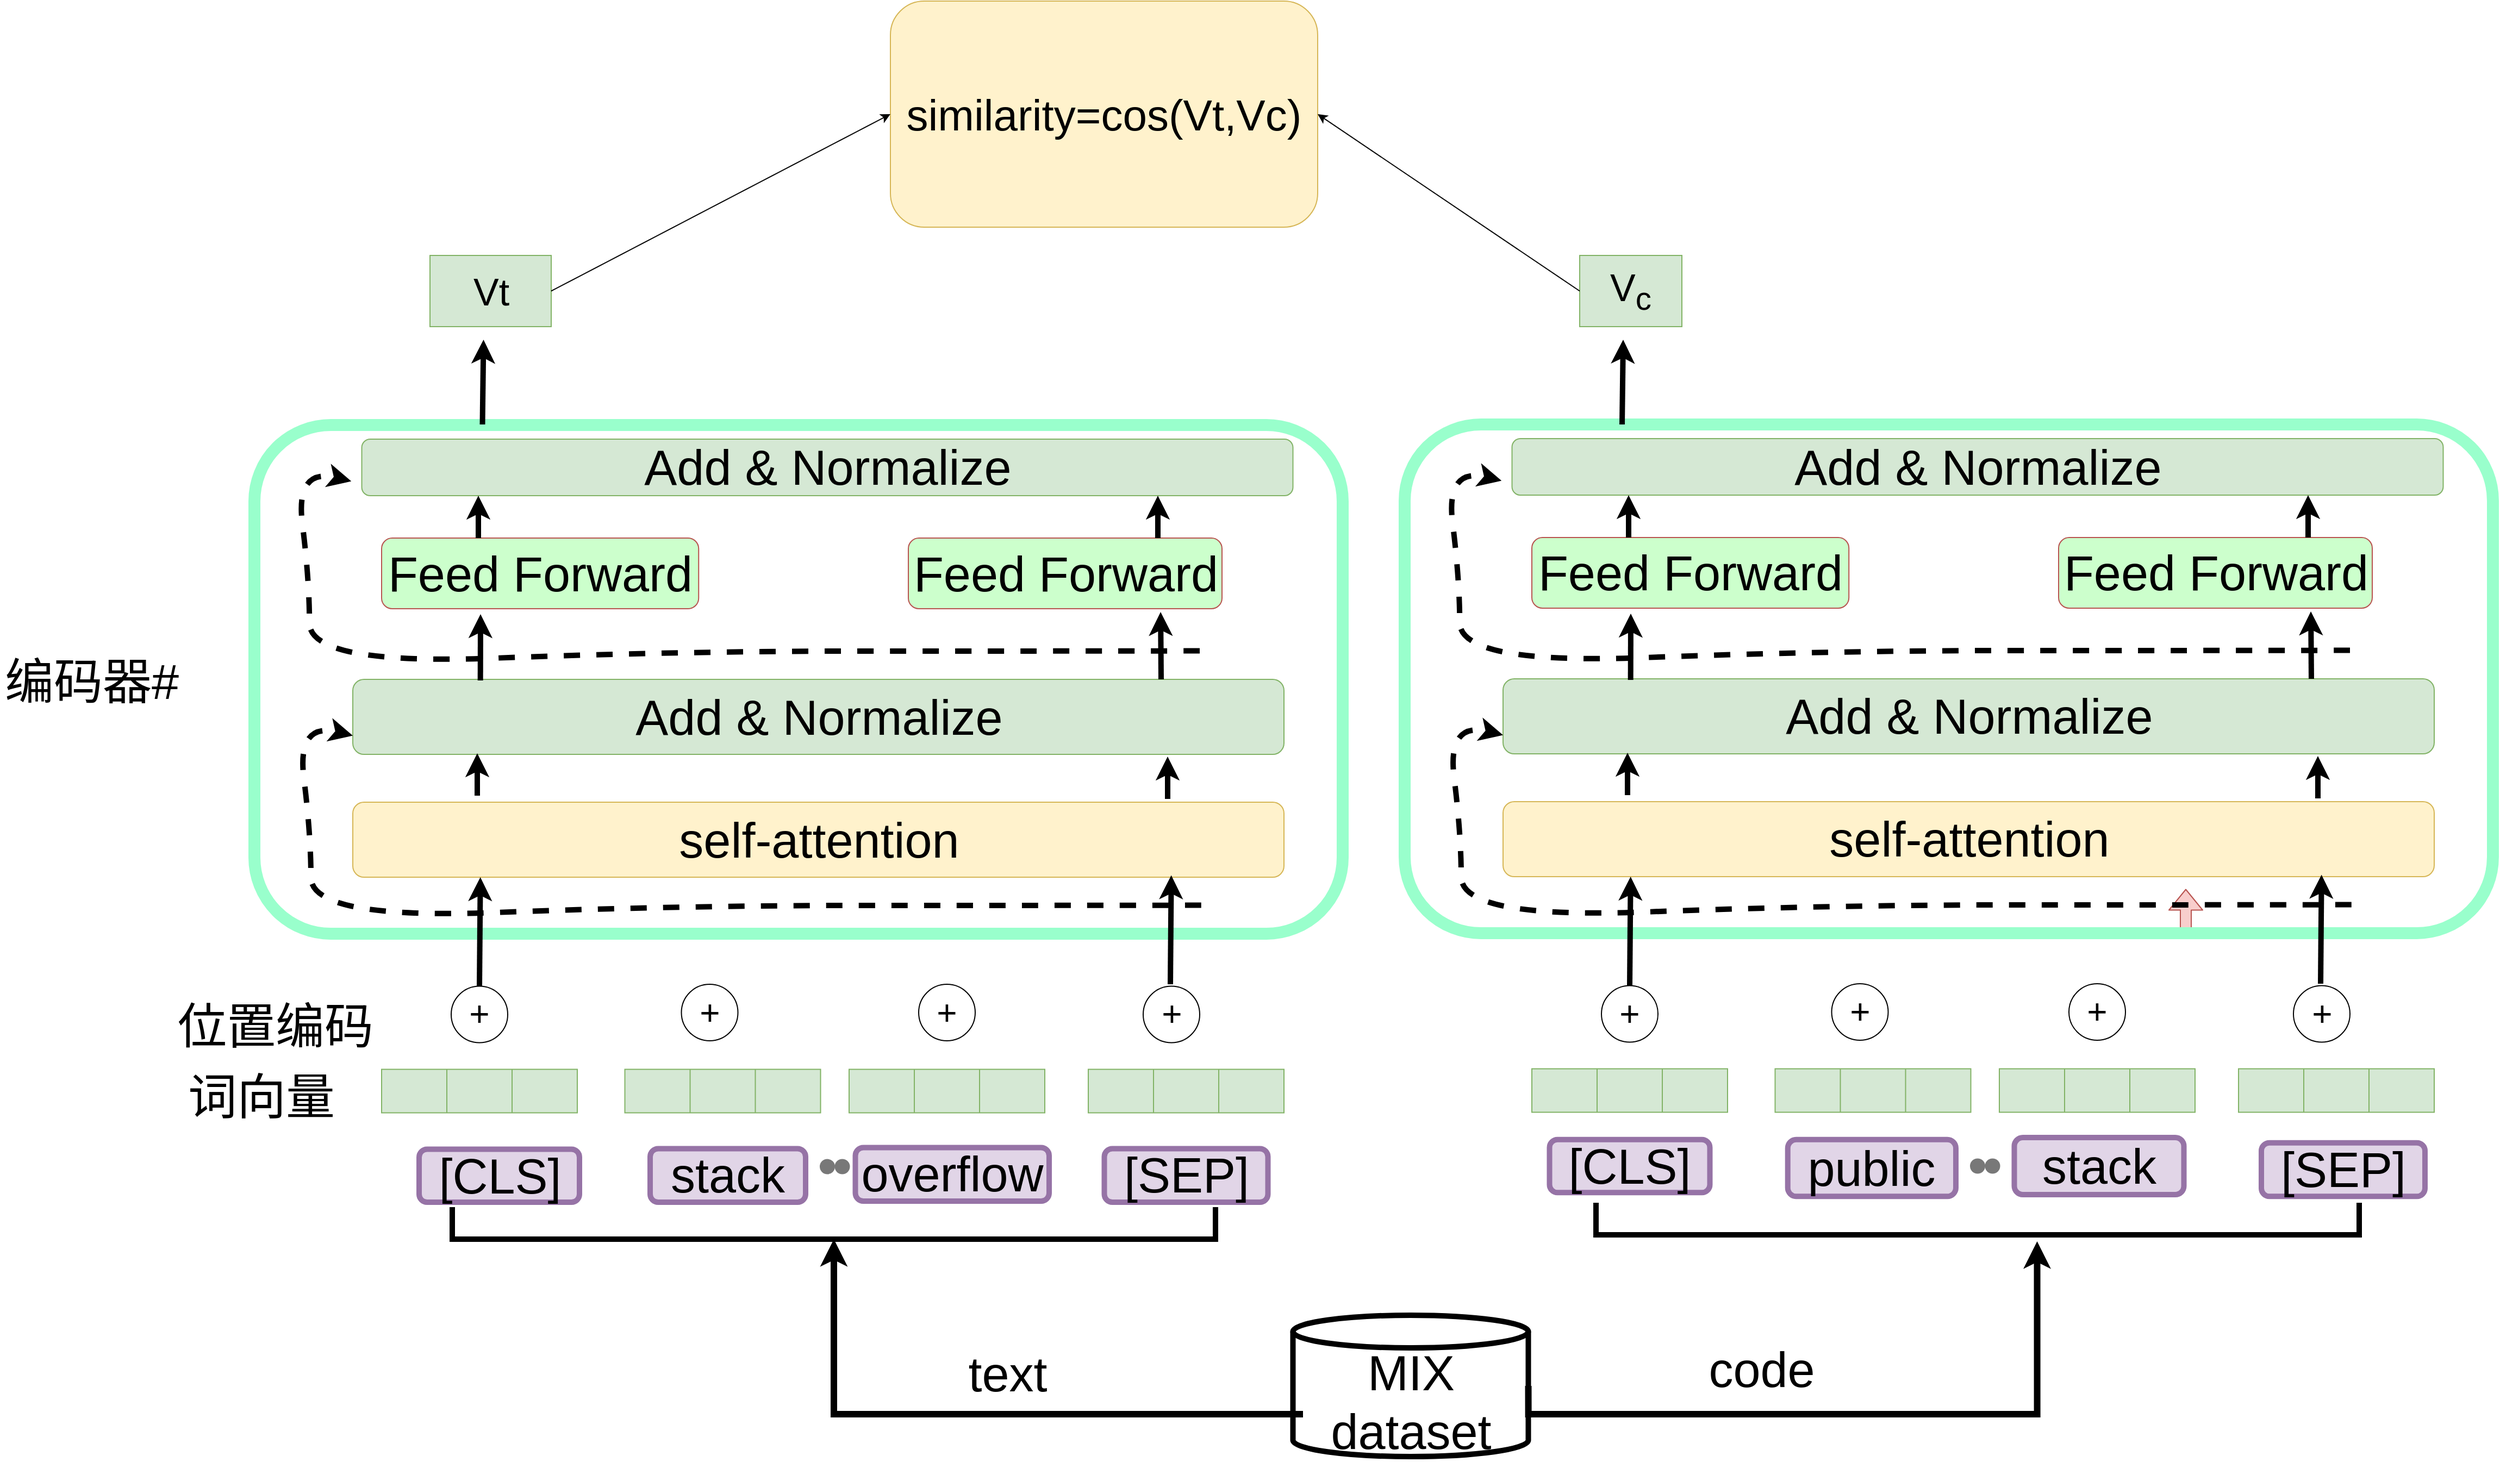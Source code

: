 <mxfile version="16.2.7" type="github">
  <diagram name="Page-1" id="90a13364-a465-7bf4-72fc-28e22215d7a0">
    <mxGraphModel dx="3789.5" dy="2443" grid="1" gridSize="13" guides="1" tooltips="1" connect="1" arrows="1" fold="1" page="1" pageScale="1.5" pageWidth="1169" pageHeight="826" background="none" math="0" shadow="0">
      <root>
        <mxCell id="0" style=";html=1;" />
        <mxCell id="1" style=";html=1;" parent="0" />
        <mxCell id="kjO1eCLJ_FDzMnLDXmi8-50" value="" style="rounded=1;whiteSpace=wrap;html=1;fontSize=32;fillColor=none;strokeColor=#99FFCC;strokeWidth=11;" parent="1" vertex="1">
          <mxGeometry x="-13" y="273" width="1001" height="468" as="geometry" />
        </mxCell>
        <mxCell id="-iZUTilEa2WBl7ZFIHIT-30" value="" style="shape=partialRectangle;whiteSpace=wrap;html=1;bottom=1;right=1;left=1;top=0;fillColor=none;routingCenterX=-0.5;strokeWidth=5;" parent="1" vertex="1">
          <mxGeometry x="169" y="995" width="702" height="27" as="geometry" />
        </mxCell>
        <mxCell id="-iZUTilEa2WBl7ZFIHIT-35" value="&lt;font style=&quot;font-size: 45px&quot;&gt;stack&lt;/font&gt;" style="rounded=1;whiteSpace=wrap;html=1;fillColor=#e1d5e7;strokeColor=#9673a6;strokeWidth=5;" parent="1" vertex="1">
          <mxGeometry x="351" y="938.75" width="143" height="49.25" as="geometry" />
        </mxCell>
        <mxCell id="-iZUTilEa2WBl7ZFIHIT-37" value="&lt;font style=&quot;font-size: 45px&quot;&gt;overflow&lt;/font&gt;" style="rounded=1;whiteSpace=wrap;html=1;fillColor=#e1d5e7;strokeColor=#9673a6;strokeWidth=5;" parent="1" vertex="1">
          <mxGeometry x="539.75" y="937.75" width="178.25" height="49.25" as="geometry" />
        </mxCell>
        <mxCell id="-iZUTilEa2WBl7ZFIHIT-41" value="&lt;font style=&quot;font-size: 45px&quot;&gt;[SEP]&lt;/font&gt;" style="rounded=1;whiteSpace=wrap;html=1;fillColor=#e1d5e7;strokeColor=#9673a6;strokeWidth=5;" parent="1" vertex="1">
          <mxGeometry x="768.75" y="938.75" width="150.5" height="49.25" as="geometry" />
        </mxCell>
        <mxCell id="-iZUTilEa2WBl7ZFIHIT-42" value="&lt;font style=&quot;font-size: 45px&quot;&gt;[CLS]&lt;/font&gt;" style="rounded=1;whiteSpace=wrap;html=1;fillColor=#e1d5e7;strokeColor=#9673a6;strokeWidth=5;" parent="1" vertex="1">
          <mxGeometry x="138.5" y="939.25" width="147.5" height="48.75" as="geometry" />
        </mxCell>
        <mxCell id="-iZUTilEa2WBl7ZFIHIT-59" value="&lt;font style=&quot;font-size: 35px&quot;&gt;&lt;font style=&quot;font-size: 35px&quot;&gt;V&lt;/font&gt;&lt;font style=&quot;font-size: 35px&quot;&gt;t&lt;/font&gt;&lt;/font&gt;" style="rounded=0;whiteSpace=wrap;html=1;fillColor=#d5e8d4;strokeColor=#82b366;" parent="1" vertex="1">
          <mxGeometry x="148.5" y="117" width="111.5" height="65.5" as="geometry" />
        </mxCell>
        <mxCell id="r0zvoIGPUsBEDC_ozORA-17" value="&lt;font style=&quot;font-size: 35px&quot;&gt;V&lt;sub&gt;c&lt;/sub&gt;&lt;/font&gt;" style="rounded=0;whiteSpace=wrap;html=1;fillColor=#d5e8d4;strokeColor=#82b366;" parent="1" vertex="1">
          <mxGeometry x="1206" y="117" width="94" height="65.5" as="geometry" />
        </mxCell>
        <mxCell id="r0zvoIGPUsBEDC_ozORA-18" value="" style="shape=flexArrow;endArrow=classic;html=1;fillColor=#f8cecc;strokeColor=#b85450;" parent="1" edge="1">
          <mxGeometry width="50" height="50" relative="1" as="geometry">
            <mxPoint x="1763.5" y="743.75" as="sourcePoint" />
            <mxPoint x="1763.5" y="699.75" as="targetPoint" />
          </mxGeometry>
        </mxCell>
        <mxCell id="r0zvoIGPUsBEDC_ozORA-27" value="&lt;font style=&quot;font-size: 40px&quot;&gt;&lt;font style=&quot;font-size: 40px&quot;&gt;similarity=cos(V&lt;/font&gt;&lt;font style=&quot;font-size: 40px&quot;&gt;t,Vc)&lt;/font&gt;&lt;/font&gt;" style="rounded=1;whiteSpace=wrap;html=1;fillColor=#fff2cc;strokeColor=#d6b656;" parent="1" vertex="1">
          <mxGeometry x="572" y="-117" width="393" height="208" as="geometry" />
        </mxCell>
        <mxCell id="r0zvoIGPUsBEDC_ozORA-28" value="" style="endArrow=classic;html=1;entryX=0;entryY=0.5;entryDx=0;entryDy=0;exitX=1;exitY=0.5;exitDx=0;exitDy=0;" parent="1" source="-iZUTilEa2WBl7ZFIHIT-59" target="r0zvoIGPUsBEDC_ozORA-27" edge="1">
          <mxGeometry width="50" height="50" relative="1" as="geometry">
            <mxPoint x="543" y="190" as="sourcePoint" />
            <mxPoint x="593" y="140" as="targetPoint" />
          </mxGeometry>
        </mxCell>
        <mxCell id="r0zvoIGPUsBEDC_ozORA-29" value="" style="endArrow=classic;html=1;exitX=0;exitY=0.5;exitDx=0;exitDy=0;entryX=1;entryY=0.5;entryDx=0;entryDy=0;" parent="1" source="r0zvoIGPUsBEDC_ozORA-17" target="r0zvoIGPUsBEDC_ozORA-27" edge="1">
          <mxGeometry width="50" height="50" relative="1" as="geometry">
            <mxPoint x="675.25" y="1161.5" as="sourcePoint" />
            <mxPoint x="675.75" y="1132" as="targetPoint" />
          </mxGeometry>
        </mxCell>
        <mxCell id="w33IMnsK6YFaEakTSdEN-11" value="" style="shape=waypoint;sketch=0;size=6;pointerEvents=1;points=[];fillColor=none;resizable=0;rotatable=0;perimeter=centerPerimeter;snapToPoint=1;strokeWidth=5;strokeColor=#787878;" parent="1" vertex="1">
          <mxGeometry x="507.75" y="935.25" width="40" height="40" as="geometry" />
        </mxCell>
        <mxCell id="w33IMnsK6YFaEakTSdEN-12" value="" style="shape=waypoint;sketch=0;size=6;pointerEvents=1;points=[];fillColor=none;resizable=0;rotatable=0;perimeter=centerPerimeter;snapToPoint=1;strokeWidth=5;strokeColor=#787878;" parent="1" vertex="1">
          <mxGeometry x="494" y="935.25" width="40" height="40" as="geometry" />
        </mxCell>
        <mxCell id="w33IMnsK6YFaEakTSdEN-25" value="" style="shape=cylinder3;whiteSpace=wrap;html=1;boundedLbl=1;backgroundOutline=1;size=15;fontSize=33;strokeWidth=5;" parent="1" vertex="1">
          <mxGeometry x="942.25" y="1092" width="216.5" height="130" as="geometry" />
        </mxCell>
        <mxCell id="w33IMnsK6YFaEakTSdEN-29" style="edgeStyle=orthogonalEdgeStyle;rounded=0;orthogonalLoop=1;jettySize=auto;html=1;entryX=0.5;entryY=1;entryDx=0;entryDy=0;fontSize=33;strokeWidth=6;" parent="1" source="w33IMnsK6YFaEakTSdEN-26" target="-iZUTilEa2WBl7ZFIHIT-30" edge="1">
          <mxGeometry relative="1" as="geometry">
            <Array as="points">
              <mxPoint x="520" y="1183" />
            </Array>
          </mxGeometry>
        </mxCell>
        <mxCell id="w33IMnsK6YFaEakTSdEN-26" value="&lt;font style=&quot;font-size: 45px&quot;&gt;MIX dataset&lt;/font&gt;" style="text;html=1;strokeColor=none;fillColor=none;align=center;verticalAlign=middle;whiteSpace=wrap;rounded=0;dashed=1;dashPattern=1 2;" parent="1" vertex="1">
          <mxGeometry x="951.5" y="1157" width="198" height="30" as="geometry" />
        </mxCell>
        <mxCell id="w33IMnsK6YFaEakTSdEN-31" value="&lt;font style=&quot;font-size: 45px&quot;&gt;text&lt;/font&gt;" style="text;html=1;strokeColor=none;fillColor=none;align=center;verticalAlign=middle;whiteSpace=wrap;rounded=0;fontSize=33;" parent="1" vertex="1">
          <mxGeometry x="650" y="1131" width="60" height="30" as="geometry" />
        </mxCell>
        <mxCell id="kjO1eCLJ_FDzMnLDXmi8-4" value="" style="shape=table;html=1;whiteSpace=wrap;startSize=0;container=1;collapsible=0;childLayout=tableLayout;fillColor=#d5e8d4;strokeColor=#82b366;" parent="1" vertex="1">
          <mxGeometry x="104" y="865.75" width="180" height="40" as="geometry" />
        </mxCell>
        <mxCell id="kjO1eCLJ_FDzMnLDXmi8-5" value="" style="shape=tableRow;horizontal=0;startSize=0;swimlaneHead=0;swimlaneBody=0;top=0;left=0;bottom=0;right=0;collapsible=0;dropTarget=0;fillColor=none;points=[[0,0.5],[1,0.5]];portConstraint=eastwest;" parent="kjO1eCLJ_FDzMnLDXmi8-4" vertex="1">
          <mxGeometry width="180" height="40" as="geometry" />
        </mxCell>
        <mxCell id="kjO1eCLJ_FDzMnLDXmi8-6" value="" style="shape=partialRectangle;html=1;whiteSpace=wrap;connectable=0;fillColor=none;top=0;left=0;bottom=0;right=0;overflow=hidden;" parent="kjO1eCLJ_FDzMnLDXmi8-5" vertex="1">
          <mxGeometry width="60" height="40" as="geometry">
            <mxRectangle width="60" height="40" as="alternateBounds" />
          </mxGeometry>
        </mxCell>
        <mxCell id="kjO1eCLJ_FDzMnLDXmi8-7" value="" style="shape=partialRectangle;html=1;whiteSpace=wrap;connectable=0;fillColor=none;top=0;left=0;bottom=0;right=0;overflow=hidden;" parent="kjO1eCLJ_FDzMnLDXmi8-5" vertex="1">
          <mxGeometry x="60" width="60" height="40" as="geometry">
            <mxRectangle width="60" height="40" as="alternateBounds" />
          </mxGeometry>
        </mxCell>
        <mxCell id="kjO1eCLJ_FDzMnLDXmi8-8" value="" style="shape=partialRectangle;html=1;whiteSpace=wrap;connectable=0;fillColor=none;top=0;left=0;bottom=0;right=0;overflow=hidden;" parent="kjO1eCLJ_FDzMnLDXmi8-5" vertex="1">
          <mxGeometry x="120" width="60" height="40" as="geometry">
            <mxRectangle width="60" height="40" as="alternateBounds" />
          </mxGeometry>
        </mxCell>
        <mxCell id="kjO1eCLJ_FDzMnLDXmi8-18" value="" style="shape=table;html=1;whiteSpace=wrap;startSize=0;container=1;collapsible=0;childLayout=tableLayout;fillColor=#d5e8d4;strokeColor=#82b366;" parent="1" vertex="1">
          <mxGeometry x="327.75" y="865.75" width="180" height="40" as="geometry" />
        </mxCell>
        <mxCell id="kjO1eCLJ_FDzMnLDXmi8-19" value="" style="shape=tableRow;horizontal=0;startSize=0;swimlaneHead=0;swimlaneBody=0;top=0;left=0;bottom=0;right=0;collapsible=0;dropTarget=0;fillColor=none;points=[[0,0.5],[1,0.5]];portConstraint=eastwest;" parent="kjO1eCLJ_FDzMnLDXmi8-18" vertex="1">
          <mxGeometry width="180" height="40" as="geometry" />
        </mxCell>
        <mxCell id="kjO1eCLJ_FDzMnLDXmi8-20" value="" style="shape=partialRectangle;html=1;whiteSpace=wrap;connectable=0;fillColor=none;top=0;left=0;bottom=0;right=0;overflow=hidden;" parent="kjO1eCLJ_FDzMnLDXmi8-19" vertex="1">
          <mxGeometry width="60" height="40" as="geometry">
            <mxRectangle width="60" height="40" as="alternateBounds" />
          </mxGeometry>
        </mxCell>
        <mxCell id="kjO1eCLJ_FDzMnLDXmi8-21" value="" style="shape=partialRectangle;html=1;whiteSpace=wrap;connectable=0;fillColor=none;top=0;left=0;bottom=0;right=0;overflow=hidden;" parent="kjO1eCLJ_FDzMnLDXmi8-19" vertex="1">
          <mxGeometry x="60" width="60" height="40" as="geometry">
            <mxRectangle width="60" height="40" as="alternateBounds" />
          </mxGeometry>
        </mxCell>
        <mxCell id="kjO1eCLJ_FDzMnLDXmi8-22" value="" style="shape=partialRectangle;html=1;whiteSpace=wrap;connectable=0;fillColor=none;top=0;left=0;bottom=0;right=0;overflow=hidden;" parent="kjO1eCLJ_FDzMnLDXmi8-19" vertex="1">
          <mxGeometry x="120" width="60" height="40" as="geometry">
            <mxRectangle width="60" height="40" as="alternateBounds" />
          </mxGeometry>
        </mxCell>
        <mxCell id="kjO1eCLJ_FDzMnLDXmi8-23" value="" style="shape=table;html=1;whiteSpace=wrap;startSize=0;container=1;collapsible=0;childLayout=tableLayout;fillColor=#d5e8d4;strokeColor=#82b366;" parent="1" vertex="1">
          <mxGeometry x="534" y="865.75" width="180" height="40" as="geometry" />
        </mxCell>
        <mxCell id="kjO1eCLJ_FDzMnLDXmi8-24" value="" style="shape=tableRow;horizontal=0;startSize=0;swimlaneHead=0;swimlaneBody=0;top=0;left=0;bottom=0;right=0;collapsible=0;dropTarget=0;fillColor=none;points=[[0,0.5],[1,0.5]];portConstraint=eastwest;" parent="kjO1eCLJ_FDzMnLDXmi8-23" vertex="1">
          <mxGeometry width="180" height="40" as="geometry" />
        </mxCell>
        <mxCell id="kjO1eCLJ_FDzMnLDXmi8-25" value="" style="shape=partialRectangle;html=1;whiteSpace=wrap;connectable=0;fillColor=none;top=0;left=0;bottom=0;right=0;overflow=hidden;" parent="kjO1eCLJ_FDzMnLDXmi8-24" vertex="1">
          <mxGeometry width="60" height="40" as="geometry">
            <mxRectangle width="60" height="40" as="alternateBounds" />
          </mxGeometry>
        </mxCell>
        <mxCell id="kjO1eCLJ_FDzMnLDXmi8-26" value="" style="shape=partialRectangle;html=1;whiteSpace=wrap;connectable=0;fillColor=none;top=0;left=0;bottom=0;right=0;overflow=hidden;" parent="kjO1eCLJ_FDzMnLDXmi8-24" vertex="1">
          <mxGeometry x="60" width="60" height="40" as="geometry">
            <mxRectangle width="60" height="40" as="alternateBounds" />
          </mxGeometry>
        </mxCell>
        <mxCell id="kjO1eCLJ_FDzMnLDXmi8-27" value="" style="shape=partialRectangle;html=1;whiteSpace=wrap;connectable=0;fillColor=none;top=0;left=0;bottom=0;right=0;overflow=hidden;" parent="kjO1eCLJ_FDzMnLDXmi8-24" vertex="1">
          <mxGeometry x="120" width="60" height="40" as="geometry">
            <mxRectangle width="60" height="40" as="alternateBounds" />
          </mxGeometry>
        </mxCell>
        <mxCell id="kjO1eCLJ_FDzMnLDXmi8-33" value="" style="shape=table;html=1;whiteSpace=wrap;startSize=0;container=1;collapsible=0;childLayout=tableLayout;fillColor=#d5e8d4;strokeColor=#82b366;" parent="1" vertex="1">
          <mxGeometry x="754" y="865.75" width="180" height="40" as="geometry" />
        </mxCell>
        <mxCell id="kjO1eCLJ_FDzMnLDXmi8-34" value="" style="shape=tableRow;horizontal=0;startSize=0;swimlaneHead=0;swimlaneBody=0;top=0;left=0;bottom=0;right=0;collapsible=0;dropTarget=0;fillColor=none;points=[[0,0.5],[1,0.5]];portConstraint=eastwest;" parent="kjO1eCLJ_FDzMnLDXmi8-33" vertex="1">
          <mxGeometry width="180" height="40" as="geometry" />
        </mxCell>
        <mxCell id="kjO1eCLJ_FDzMnLDXmi8-35" value="" style="shape=partialRectangle;html=1;whiteSpace=wrap;connectable=0;fillColor=none;top=0;left=0;bottom=0;right=0;overflow=hidden;" parent="kjO1eCLJ_FDzMnLDXmi8-34" vertex="1">
          <mxGeometry width="60" height="40" as="geometry">
            <mxRectangle width="60" height="40" as="alternateBounds" />
          </mxGeometry>
        </mxCell>
        <mxCell id="kjO1eCLJ_FDzMnLDXmi8-36" value="" style="shape=partialRectangle;html=1;whiteSpace=wrap;connectable=0;fillColor=none;top=0;left=0;bottom=0;right=0;overflow=hidden;" parent="kjO1eCLJ_FDzMnLDXmi8-34" vertex="1">
          <mxGeometry x="60" width="60" height="40" as="geometry">
            <mxRectangle width="60" height="40" as="alternateBounds" />
          </mxGeometry>
        </mxCell>
        <mxCell id="kjO1eCLJ_FDzMnLDXmi8-37" value="" style="shape=partialRectangle;html=1;whiteSpace=wrap;connectable=0;fillColor=none;top=0;left=0;bottom=0;right=0;overflow=hidden;" parent="kjO1eCLJ_FDzMnLDXmi8-34" vertex="1">
          <mxGeometry x="120" width="60" height="40" as="geometry">
            <mxRectangle width="60" height="40" as="alternateBounds" />
          </mxGeometry>
        </mxCell>
        <mxCell id="kjO1eCLJ_FDzMnLDXmi8-41" value="&lt;font style=&quot;font-size: 32px&quot;&gt;+&lt;/font&gt;" style="ellipse;whiteSpace=wrap;html=1;aspect=fixed;" parent="1" vertex="1">
          <mxGeometry x="168" y="789.25" width="52" height="52" as="geometry" />
        </mxCell>
        <mxCell id="kjO1eCLJ_FDzMnLDXmi8-45" value="&lt;font style=&quot;font-size: 32px&quot;&gt;+&lt;/font&gt;" style="ellipse;whiteSpace=wrap;html=1;aspect=fixed;" parent="1" vertex="1">
          <mxGeometry x="804.5" y="789.25" width="52" height="52" as="geometry" />
        </mxCell>
        <mxCell id="kjO1eCLJ_FDzMnLDXmi8-46" value="&lt;font style=&quot;font-size: 32px&quot;&gt;+&lt;/font&gt;" style="ellipse;whiteSpace=wrap;html=1;aspect=fixed;" parent="1" vertex="1">
          <mxGeometry x="598" y="787.5" width="52" height="52" as="geometry" />
        </mxCell>
        <mxCell id="kjO1eCLJ_FDzMnLDXmi8-47" value="&lt;font style=&quot;font-size: 32px&quot;&gt;+&lt;/font&gt;" style="ellipse;whiteSpace=wrap;html=1;aspect=fixed;" parent="1" vertex="1">
          <mxGeometry x="379.75" y="787.5" width="52" height="52" as="geometry" />
        </mxCell>
        <mxCell id="kjO1eCLJ_FDzMnLDXmi8-48" value="&lt;font style=&quot;font-size: 45px&quot;&gt;词向量&lt;/font&gt;" style="text;html=1;strokeColor=none;fillColor=none;align=center;verticalAlign=middle;whiteSpace=wrap;rounded=0;fontSize=32;" parent="1" vertex="1">
          <mxGeometry x="-91" y="875.75" width="169" height="30" as="geometry" />
        </mxCell>
        <mxCell id="kjO1eCLJ_FDzMnLDXmi8-49" value="&lt;font style=&quot;font-size: 45px&quot;&gt;位置编码&lt;/font&gt;" style="text;html=1;strokeColor=none;fillColor=none;align=center;verticalAlign=middle;whiteSpace=wrap;rounded=0;fontSize=32;" parent="1" vertex="1">
          <mxGeometry x="-91" y="811.25" width="195" height="30" as="geometry" />
        </mxCell>
        <mxCell id="kjO1eCLJ_FDzMnLDXmi8-51" value="&lt;font style=&quot;font-size: 45px&quot;&gt;self-attention&lt;/font&gt;" style="rounded=1;whiteSpace=wrap;html=1;fontSize=32;fillColor=#fff2cc;strokeColor=#d6b656;" parent="1" vertex="1">
          <mxGeometry x="77.5" y="620" width="856.5" height="69" as="geometry" />
        </mxCell>
        <mxCell id="kjO1eCLJ_FDzMnLDXmi8-52" value="&lt;font style=&quot;font-size: 45px&quot;&gt;Add &amp;amp; Normalize&lt;/font&gt;" style="rounded=1;whiteSpace=wrap;html=1;fontSize=32;fillColor=#d5e8d4;strokeColor=#82b366;" parent="1" vertex="1">
          <mxGeometry x="77.5" y="507" width="856.5" height="69" as="geometry" />
        </mxCell>
        <mxCell id="kjO1eCLJ_FDzMnLDXmi8-53" value="&lt;font style=&quot;font-size: 45px&quot;&gt;Feed Forward&lt;/font&gt;" style="rounded=1;whiteSpace=wrap;html=1;fontSize=32;fillColor=#CCFFCC;strokeColor=#b85450;" parent="1" vertex="1">
          <mxGeometry x="104" y="377" width="291.62" height="65" as="geometry" />
        </mxCell>
        <mxCell id="kjO1eCLJ_FDzMnLDXmi8-54" value="&lt;font style=&quot;font-size: 45px&quot;&gt;Feed Forward&lt;/font&gt;" style="rounded=1;whiteSpace=wrap;html=1;fontSize=32;fillColor=#CCFFCC;strokeColor=#b85450;" parent="1" vertex="1">
          <mxGeometry x="588.5" y="377" width="288.5" height="65" as="geometry" />
        </mxCell>
        <mxCell id="kjO1eCLJ_FDzMnLDXmi8-55" value="&lt;font style=&quot;font-size: 45px&quot;&gt;Add &amp;amp; Normalize&lt;/font&gt;" style="rounded=1;whiteSpace=wrap;html=1;fontSize=32;fillColor=#d5e8d4;strokeColor=#82b366;" parent="1" vertex="1">
          <mxGeometry x="85.75" y="286" width="856.5" height="52" as="geometry" />
        </mxCell>
        <mxCell id="kjO1eCLJ_FDzMnLDXmi8-56" value="" style="endArrow=classic;html=1;rounded=0;fontSize=32;exitX=0.5;exitY=0;exitDx=0;exitDy=0;entryX=0.137;entryY=1;entryDx=0;entryDy=0;entryPerimeter=0;strokeWidth=5;" parent="1" source="kjO1eCLJ_FDzMnLDXmi8-41" target="kjO1eCLJ_FDzMnLDXmi8-51" edge="1">
          <mxGeometry width="50" height="50" relative="1" as="geometry">
            <mxPoint x="364" y="687" as="sourcePoint" />
            <mxPoint x="414" y="637" as="targetPoint" />
          </mxGeometry>
        </mxCell>
        <mxCell id="kjO1eCLJ_FDzMnLDXmi8-57" value="" style="endArrow=classic;html=1;rounded=0;fontSize=32;exitX=0.5;exitY=0;exitDx=0;exitDy=0;entryX=0.137;entryY=1;entryDx=0;entryDy=0;entryPerimeter=0;strokeWidth=5;" parent="1" edge="1">
          <mxGeometry width="50" height="50" relative="1" as="geometry">
            <mxPoint x="829.5" y="787.5" as="sourcePoint" />
            <mxPoint x="830.34" y="687.25" as="targetPoint" />
          </mxGeometry>
        </mxCell>
        <mxCell id="kjO1eCLJ_FDzMnLDXmi8-60" value="" style="curved=1;endArrow=classic;html=1;rounded=0;fontSize=32;strokeWidth=5;dashed=1;entryX=0;entryY=0.75;entryDx=0;entryDy=0;exitX=0.87;exitY=0.944;exitDx=0;exitDy=0;exitPerimeter=0;" parent="1" source="kjO1eCLJ_FDzMnLDXmi8-50" target="kjO1eCLJ_FDzMnLDXmi8-52" edge="1">
          <mxGeometry width="50" height="50" relative="1" as="geometry">
            <mxPoint x="754" y="715" as="sourcePoint" />
            <mxPoint x="65" y="655" as="targetPoint" />
            <Array as="points">
              <mxPoint x="715" y="715" />
              <mxPoint x="377" y="715" />
              <mxPoint x="39" y="728" />
              <mxPoint x="39" y="650" />
              <mxPoint x="26" y="546" />
            </Array>
          </mxGeometry>
        </mxCell>
        <mxCell id="kjO1eCLJ_FDzMnLDXmi8-61" value="" style="curved=1;endArrow=classic;html=1;rounded=0;fontSize=32;strokeWidth=5;dashed=1;entryX=0;entryY=0.75;entryDx=0;entryDy=0;exitX=0.87;exitY=0.944;exitDx=0;exitDy=0;exitPerimeter=0;" parent="1" edge="1">
          <mxGeometry width="50" height="50" relative="1" as="geometry">
            <mxPoint x="856.5" y="480.792" as="sourcePoint" />
            <mxPoint x="76.13" y="324.75" as="targetPoint" />
            <Array as="points">
              <mxPoint x="713.63" y="481" />
              <mxPoint x="375.63" y="481" />
              <mxPoint x="37.63" y="494" />
              <mxPoint x="37.63" y="416" />
              <mxPoint x="24.63" y="312" />
            </Array>
          </mxGeometry>
        </mxCell>
        <mxCell id="kjO1eCLJ_FDzMnLDXmi8-62" value="" style="endArrow=classic;html=1;rounded=0;fontSize=32;strokeWidth=5;" parent="1" edge="1">
          <mxGeometry width="50" height="50" relative="1" as="geometry">
            <mxPoint x="192" y="614" as="sourcePoint" />
            <mxPoint x="192" y="575" as="targetPoint" />
          </mxGeometry>
        </mxCell>
        <mxCell id="kjO1eCLJ_FDzMnLDXmi8-65" value="" style="endArrow=classic;html=1;rounded=0;fontSize=32;strokeWidth=5;" parent="1" edge="1">
          <mxGeometry width="50" height="50" relative="1" as="geometry">
            <mxPoint x="827" y="617" as="sourcePoint" />
            <mxPoint x="827" y="578" as="targetPoint" />
          </mxGeometry>
        </mxCell>
        <mxCell id="kjO1eCLJ_FDzMnLDXmi8-66" value="" style="endArrow=classic;html=1;rounded=0;fontSize=32;strokeWidth=5;exitX=0.137;exitY=-0.058;exitDx=0;exitDy=0;exitPerimeter=0;" parent="1" edge="1">
          <mxGeometry width="50" height="50" relative="1" as="geometry">
            <mxPoint x="194.84" y="507.998" as="sourcePoint" />
            <mxPoint x="195" y="447" as="targetPoint" />
          </mxGeometry>
        </mxCell>
        <mxCell id="kjO1eCLJ_FDzMnLDXmi8-67" value="" style="endArrow=classic;html=1;rounded=0;fontSize=32;strokeWidth=5;entryX=0.858;entryY=1.031;entryDx=0;entryDy=0;entryPerimeter=0;" parent="1" edge="1">
          <mxGeometry width="50" height="50" relative="1" as="geometry">
            <mxPoint x="821" y="507" as="sourcePoint" />
            <mxPoint x="820.533" y="445.015" as="targetPoint" />
          </mxGeometry>
        </mxCell>
        <mxCell id="kjO1eCLJ_FDzMnLDXmi8-72" value="" style="endArrow=classic;html=1;rounded=0;fontSize=32;strokeWidth=5;" parent="1" edge="1">
          <mxGeometry width="50" height="50" relative="1" as="geometry">
            <mxPoint x="193" y="377" as="sourcePoint" />
            <mxPoint x="193" y="338" as="targetPoint" />
          </mxGeometry>
        </mxCell>
        <mxCell id="kjO1eCLJ_FDzMnLDXmi8-75" value="" style="endArrow=classic;html=1;rounded=0;fontSize=32;strokeWidth=5;" parent="1" edge="1">
          <mxGeometry width="50" height="50" relative="1" as="geometry">
            <mxPoint x="818" y="377" as="sourcePoint" />
            <mxPoint x="818" y="338" as="targetPoint" />
          </mxGeometry>
        </mxCell>
        <mxCell id="kjO1eCLJ_FDzMnLDXmi8-131" value="" style="endArrow=classic;html=1;rounded=0;fontSize=32;exitX=0.5;exitY=0;exitDx=0;exitDy=0;strokeWidth=5;" parent="1" edge="1">
          <mxGeometry width="50" height="50" relative="1" as="geometry">
            <mxPoint x="196.75" y="272.5" as="sourcePoint" />
            <mxPoint x="197.75" y="194.5" as="targetPoint" />
          </mxGeometry>
        </mxCell>
        <mxCell id="kjO1eCLJ_FDzMnLDXmi8-137" value="&lt;font style=&quot;font-size: 45px&quot;&gt;编码器#&lt;/font&gt;" style="text;html=1;strokeColor=none;fillColor=none;align=center;verticalAlign=middle;whiteSpace=wrap;rounded=0;fontSize=32;" parent="1" vertex="1">
          <mxGeometry x="-247" y="494" width="169" height="30" as="geometry" />
        </mxCell>
        <mxCell id="kjO1eCLJ_FDzMnLDXmi8-205" value="" style="rounded=1;whiteSpace=wrap;html=1;fontSize=32;fillColor=none;strokeColor=#99FFCC;strokeWidth=11;" parent="1" vertex="1">
          <mxGeometry x="1045" y="272.5" width="1001" height="468" as="geometry" />
        </mxCell>
        <mxCell id="kjO1eCLJ_FDzMnLDXmi8-206" value="&lt;font style=&quot;font-size: 45px&quot;&gt;public&lt;/font&gt;" style="rounded=1;whiteSpace=wrap;html=1;fillColor=#e1d5e7;strokeColor=#9673a6;strokeWidth=5;" parent="1" vertex="1">
          <mxGeometry x="1397.37" y="930.38" width="154.63" height="52.25" as="geometry" />
        </mxCell>
        <mxCell id="kjO1eCLJ_FDzMnLDXmi8-207" value="&lt;font style=&quot;font-size: 45px&quot;&gt;stack&lt;/font&gt;" style="rounded=1;whiteSpace=wrap;html=1;fillColor=#e1d5e7;strokeColor=#9673a6;strokeWidth=5;" parent="1" vertex="1">
          <mxGeometry x="1605.75" y="928.5" width="156" height="52.51" as="geometry" />
        </mxCell>
        <mxCell id="kjO1eCLJ_FDzMnLDXmi8-210" value="" style="shape=waypoint;sketch=0;size=6;pointerEvents=1;points=[];fillColor=none;resizable=0;rotatable=0;perimeter=centerPerimeter;snapToPoint=1;strokeWidth=5;strokeColor=#787878;" parent="1" vertex="1">
          <mxGeometry x="1565.75" y="934.75" width="40" height="40" as="geometry" />
        </mxCell>
        <mxCell id="kjO1eCLJ_FDzMnLDXmi8-211" value="" style="shape=waypoint;sketch=0;size=6;pointerEvents=1;points=[];fillColor=none;resizable=0;rotatable=0;perimeter=centerPerimeter;snapToPoint=1;strokeWidth=5;strokeColor=#787878;" parent="1" vertex="1">
          <mxGeometry x="1552" y="934.75" width="40" height="40" as="geometry" />
        </mxCell>
        <mxCell id="kjO1eCLJ_FDzMnLDXmi8-212" value="" style="shape=table;html=1;whiteSpace=wrap;startSize=0;container=1;collapsible=0;childLayout=tableLayout;fillColor=#d5e8d4;strokeColor=#82b366;" parent="1" vertex="1">
          <mxGeometry x="1162" y="865.25" width="180" height="40" as="geometry" />
        </mxCell>
        <mxCell id="kjO1eCLJ_FDzMnLDXmi8-213" value="" style="shape=tableRow;horizontal=0;startSize=0;swimlaneHead=0;swimlaneBody=0;top=0;left=0;bottom=0;right=0;collapsible=0;dropTarget=0;fillColor=none;points=[[0,0.5],[1,0.5]];portConstraint=eastwest;" parent="kjO1eCLJ_FDzMnLDXmi8-212" vertex="1">
          <mxGeometry width="180" height="40" as="geometry" />
        </mxCell>
        <mxCell id="kjO1eCLJ_FDzMnLDXmi8-214" value="" style="shape=partialRectangle;html=1;whiteSpace=wrap;connectable=0;fillColor=none;top=0;left=0;bottom=0;right=0;overflow=hidden;" parent="kjO1eCLJ_FDzMnLDXmi8-213" vertex="1">
          <mxGeometry width="60" height="40" as="geometry">
            <mxRectangle width="60" height="40" as="alternateBounds" />
          </mxGeometry>
        </mxCell>
        <mxCell id="kjO1eCLJ_FDzMnLDXmi8-215" value="" style="shape=partialRectangle;html=1;whiteSpace=wrap;connectable=0;fillColor=none;top=0;left=0;bottom=0;right=0;overflow=hidden;" parent="kjO1eCLJ_FDzMnLDXmi8-213" vertex="1">
          <mxGeometry x="60" width="60" height="40" as="geometry">
            <mxRectangle width="60" height="40" as="alternateBounds" />
          </mxGeometry>
        </mxCell>
        <mxCell id="kjO1eCLJ_FDzMnLDXmi8-216" value="" style="shape=partialRectangle;html=1;whiteSpace=wrap;connectable=0;fillColor=none;top=0;left=0;bottom=0;right=0;overflow=hidden;" parent="kjO1eCLJ_FDzMnLDXmi8-213" vertex="1">
          <mxGeometry x="120" width="60" height="40" as="geometry">
            <mxRectangle width="60" height="40" as="alternateBounds" />
          </mxGeometry>
        </mxCell>
        <mxCell id="kjO1eCLJ_FDzMnLDXmi8-217" value="" style="shape=table;html=1;whiteSpace=wrap;startSize=0;container=1;collapsible=0;childLayout=tableLayout;fillColor=#d5e8d4;strokeColor=#82b366;" parent="1" vertex="1">
          <mxGeometry x="1385.75" y="865.25" width="180" height="40" as="geometry" />
        </mxCell>
        <mxCell id="kjO1eCLJ_FDzMnLDXmi8-218" value="" style="shape=tableRow;horizontal=0;startSize=0;swimlaneHead=0;swimlaneBody=0;top=0;left=0;bottom=0;right=0;collapsible=0;dropTarget=0;fillColor=none;points=[[0,0.5],[1,0.5]];portConstraint=eastwest;" parent="kjO1eCLJ_FDzMnLDXmi8-217" vertex="1">
          <mxGeometry width="180" height="40" as="geometry" />
        </mxCell>
        <mxCell id="kjO1eCLJ_FDzMnLDXmi8-219" value="" style="shape=partialRectangle;html=1;whiteSpace=wrap;connectable=0;fillColor=none;top=0;left=0;bottom=0;right=0;overflow=hidden;" parent="kjO1eCLJ_FDzMnLDXmi8-218" vertex="1">
          <mxGeometry width="60" height="40" as="geometry">
            <mxRectangle width="60" height="40" as="alternateBounds" />
          </mxGeometry>
        </mxCell>
        <mxCell id="kjO1eCLJ_FDzMnLDXmi8-220" value="" style="shape=partialRectangle;html=1;whiteSpace=wrap;connectable=0;fillColor=none;top=0;left=0;bottom=0;right=0;overflow=hidden;" parent="kjO1eCLJ_FDzMnLDXmi8-218" vertex="1">
          <mxGeometry x="60" width="60" height="40" as="geometry">
            <mxRectangle width="60" height="40" as="alternateBounds" />
          </mxGeometry>
        </mxCell>
        <mxCell id="kjO1eCLJ_FDzMnLDXmi8-221" value="" style="shape=partialRectangle;html=1;whiteSpace=wrap;connectable=0;fillColor=none;top=0;left=0;bottom=0;right=0;overflow=hidden;" parent="kjO1eCLJ_FDzMnLDXmi8-218" vertex="1">
          <mxGeometry x="120" width="60" height="40" as="geometry">
            <mxRectangle width="60" height="40" as="alternateBounds" />
          </mxGeometry>
        </mxCell>
        <mxCell id="kjO1eCLJ_FDzMnLDXmi8-222" value="" style="shape=table;html=1;whiteSpace=wrap;startSize=0;container=1;collapsible=0;childLayout=tableLayout;fillColor=#d5e8d4;strokeColor=#82b366;" parent="1" vertex="1">
          <mxGeometry x="1592" y="865.25" width="180" height="40" as="geometry" />
        </mxCell>
        <mxCell id="kjO1eCLJ_FDzMnLDXmi8-223" value="" style="shape=tableRow;horizontal=0;startSize=0;swimlaneHead=0;swimlaneBody=0;top=0;left=0;bottom=0;right=0;collapsible=0;dropTarget=0;fillColor=none;points=[[0,0.5],[1,0.5]];portConstraint=eastwest;" parent="kjO1eCLJ_FDzMnLDXmi8-222" vertex="1">
          <mxGeometry width="180" height="40" as="geometry" />
        </mxCell>
        <mxCell id="kjO1eCLJ_FDzMnLDXmi8-224" value="" style="shape=partialRectangle;html=1;whiteSpace=wrap;connectable=0;fillColor=none;top=0;left=0;bottom=0;right=0;overflow=hidden;" parent="kjO1eCLJ_FDzMnLDXmi8-223" vertex="1">
          <mxGeometry width="60" height="40" as="geometry">
            <mxRectangle width="60" height="40" as="alternateBounds" />
          </mxGeometry>
        </mxCell>
        <mxCell id="kjO1eCLJ_FDzMnLDXmi8-225" value="" style="shape=partialRectangle;html=1;whiteSpace=wrap;connectable=0;fillColor=none;top=0;left=0;bottom=0;right=0;overflow=hidden;" parent="kjO1eCLJ_FDzMnLDXmi8-223" vertex="1">
          <mxGeometry x="60" width="60" height="40" as="geometry">
            <mxRectangle width="60" height="40" as="alternateBounds" />
          </mxGeometry>
        </mxCell>
        <mxCell id="kjO1eCLJ_FDzMnLDXmi8-226" value="" style="shape=partialRectangle;html=1;whiteSpace=wrap;connectable=0;fillColor=none;top=0;left=0;bottom=0;right=0;overflow=hidden;" parent="kjO1eCLJ_FDzMnLDXmi8-223" vertex="1">
          <mxGeometry x="120" width="60" height="40" as="geometry">
            <mxRectangle width="60" height="40" as="alternateBounds" />
          </mxGeometry>
        </mxCell>
        <mxCell id="kjO1eCLJ_FDzMnLDXmi8-227" value="" style="shape=table;html=1;whiteSpace=wrap;startSize=0;container=1;collapsible=0;childLayout=tableLayout;fillColor=#d5e8d4;strokeColor=#82b366;" parent="1" vertex="1">
          <mxGeometry x="1812" y="865.25" width="180" height="40" as="geometry" />
        </mxCell>
        <mxCell id="kjO1eCLJ_FDzMnLDXmi8-228" value="" style="shape=tableRow;horizontal=0;startSize=0;swimlaneHead=0;swimlaneBody=0;top=0;left=0;bottom=0;right=0;collapsible=0;dropTarget=0;fillColor=none;points=[[0,0.5],[1,0.5]];portConstraint=eastwest;" parent="kjO1eCLJ_FDzMnLDXmi8-227" vertex="1">
          <mxGeometry width="180" height="40" as="geometry" />
        </mxCell>
        <mxCell id="kjO1eCLJ_FDzMnLDXmi8-229" value="" style="shape=partialRectangle;html=1;whiteSpace=wrap;connectable=0;fillColor=none;top=0;left=0;bottom=0;right=0;overflow=hidden;" parent="kjO1eCLJ_FDzMnLDXmi8-228" vertex="1">
          <mxGeometry width="60" height="40" as="geometry">
            <mxRectangle width="60" height="40" as="alternateBounds" />
          </mxGeometry>
        </mxCell>
        <mxCell id="kjO1eCLJ_FDzMnLDXmi8-230" value="" style="shape=partialRectangle;html=1;whiteSpace=wrap;connectable=0;fillColor=none;top=0;left=0;bottom=0;right=0;overflow=hidden;" parent="kjO1eCLJ_FDzMnLDXmi8-228" vertex="1">
          <mxGeometry x="60" width="60" height="40" as="geometry">
            <mxRectangle width="60" height="40" as="alternateBounds" />
          </mxGeometry>
        </mxCell>
        <mxCell id="kjO1eCLJ_FDzMnLDXmi8-231" value="" style="shape=partialRectangle;html=1;whiteSpace=wrap;connectable=0;fillColor=none;top=0;left=0;bottom=0;right=0;overflow=hidden;" parent="kjO1eCLJ_FDzMnLDXmi8-228" vertex="1">
          <mxGeometry x="120" width="60" height="40" as="geometry">
            <mxRectangle width="60" height="40" as="alternateBounds" />
          </mxGeometry>
        </mxCell>
        <mxCell id="kjO1eCLJ_FDzMnLDXmi8-232" value="&lt;font style=&quot;font-size: 32px&quot;&gt;+&lt;/font&gt;" style="ellipse;whiteSpace=wrap;html=1;aspect=fixed;" parent="1" vertex="1">
          <mxGeometry x="1226" y="788.75" width="52" height="52" as="geometry" />
        </mxCell>
        <mxCell id="kjO1eCLJ_FDzMnLDXmi8-233" value="&lt;font style=&quot;font-size: 32px&quot;&gt;+&lt;/font&gt;" style="ellipse;whiteSpace=wrap;html=1;aspect=fixed;" parent="1" vertex="1">
          <mxGeometry x="1862.5" y="788.75" width="52" height="52" as="geometry" />
        </mxCell>
        <mxCell id="kjO1eCLJ_FDzMnLDXmi8-234" value="&lt;font style=&quot;font-size: 32px&quot;&gt;+&lt;/font&gt;" style="ellipse;whiteSpace=wrap;html=1;aspect=fixed;" parent="1" vertex="1">
          <mxGeometry x="1656" y="787" width="52" height="52" as="geometry" />
        </mxCell>
        <mxCell id="kjO1eCLJ_FDzMnLDXmi8-235" value="&lt;font style=&quot;font-size: 32px&quot;&gt;+&lt;/font&gt;" style="ellipse;whiteSpace=wrap;html=1;aspect=fixed;" parent="1" vertex="1">
          <mxGeometry x="1437.75" y="787" width="52" height="52" as="geometry" />
        </mxCell>
        <mxCell id="kjO1eCLJ_FDzMnLDXmi8-238" value="&lt;font style=&quot;font-size: 45px&quot;&gt;self-attention&lt;/font&gt;" style="rounded=1;whiteSpace=wrap;html=1;fontSize=32;fillColor=#fff2cc;strokeColor=#d6b656;" parent="1" vertex="1">
          <mxGeometry x="1135.5" y="619.5" width="856.5" height="69" as="geometry" />
        </mxCell>
        <mxCell id="kjO1eCLJ_FDzMnLDXmi8-239" value="&lt;font style=&quot;font-size: 45px&quot;&gt;Add &amp;amp; Normalize&lt;/font&gt;" style="rounded=1;whiteSpace=wrap;html=1;fontSize=32;fillColor=#d5e8d4;strokeColor=#82b366;" parent="1" vertex="1">
          <mxGeometry x="1135.5" y="506.5" width="856.5" height="69" as="geometry" />
        </mxCell>
        <mxCell id="kjO1eCLJ_FDzMnLDXmi8-240" value="&lt;font style=&quot;font-size: 45px&quot;&gt;Feed Forward&lt;/font&gt;" style="rounded=1;whiteSpace=wrap;html=1;fontSize=32;fillColor=#CCFFCC;strokeColor=#b85450;" parent="1" vertex="1">
          <mxGeometry x="1162" y="376.5" width="291.62" height="65" as="geometry" />
        </mxCell>
        <mxCell id="kjO1eCLJ_FDzMnLDXmi8-241" value="&lt;font style=&quot;font-size: 45px&quot;&gt;Feed Forward&lt;/font&gt;" style="rounded=1;whiteSpace=wrap;html=1;fontSize=32;fillColor=#CCFFCC;strokeColor=#b85450;" parent="1" vertex="1">
          <mxGeometry x="1646.5" y="376.5" width="288.5" height="65" as="geometry" />
        </mxCell>
        <mxCell id="kjO1eCLJ_FDzMnLDXmi8-242" value="&lt;font style=&quot;font-size: 45px&quot;&gt;Add &amp;amp; Normalize&lt;/font&gt;" style="rounded=1;whiteSpace=wrap;html=1;fontSize=32;fillColor=#d5e8d4;strokeColor=#82b366;" parent="1" vertex="1">
          <mxGeometry x="1143.75" y="285.5" width="856.5" height="52" as="geometry" />
        </mxCell>
        <mxCell id="kjO1eCLJ_FDzMnLDXmi8-243" value="" style="endArrow=classic;html=1;rounded=0;fontSize=32;exitX=0.5;exitY=0;exitDx=0;exitDy=0;entryX=0.137;entryY=1;entryDx=0;entryDy=0;entryPerimeter=0;strokeWidth=5;" parent="1" source="kjO1eCLJ_FDzMnLDXmi8-232" target="kjO1eCLJ_FDzMnLDXmi8-238" edge="1">
          <mxGeometry width="50" height="50" relative="1" as="geometry">
            <mxPoint x="1422" y="686.5" as="sourcePoint" />
            <mxPoint x="1472" y="636.5" as="targetPoint" />
          </mxGeometry>
        </mxCell>
        <mxCell id="kjO1eCLJ_FDzMnLDXmi8-244" value="" style="endArrow=classic;html=1;rounded=0;fontSize=32;exitX=0.5;exitY=0;exitDx=0;exitDy=0;entryX=0.137;entryY=1;entryDx=0;entryDy=0;entryPerimeter=0;strokeWidth=5;" parent="1" edge="1">
          <mxGeometry width="50" height="50" relative="1" as="geometry">
            <mxPoint x="1887.5" y="787" as="sourcePoint" />
            <mxPoint x="1888.341" y="686.75" as="targetPoint" />
          </mxGeometry>
        </mxCell>
        <mxCell id="kjO1eCLJ_FDzMnLDXmi8-245" value="" style="curved=1;endArrow=classic;html=1;rounded=0;fontSize=32;strokeWidth=5;dashed=1;entryX=0;entryY=0.75;entryDx=0;entryDy=0;exitX=0.87;exitY=0.944;exitDx=0;exitDy=0;exitPerimeter=0;" parent="1" source="kjO1eCLJ_FDzMnLDXmi8-205" target="kjO1eCLJ_FDzMnLDXmi8-239" edge="1">
          <mxGeometry width="50" height="50" relative="1" as="geometry">
            <mxPoint x="1812" y="714.5" as="sourcePoint" />
            <mxPoint x="1123" y="654.5" as="targetPoint" />
            <Array as="points">
              <mxPoint x="1773" y="714.5" />
              <mxPoint x="1435" y="714.5" />
              <mxPoint x="1097" y="727.5" />
              <mxPoint x="1097" y="649.5" />
              <mxPoint x="1084" y="545.5" />
            </Array>
          </mxGeometry>
        </mxCell>
        <mxCell id="kjO1eCLJ_FDzMnLDXmi8-246" value="" style="curved=1;endArrow=classic;html=1;rounded=0;fontSize=32;strokeWidth=5;dashed=1;entryX=0;entryY=0.75;entryDx=0;entryDy=0;exitX=0.87;exitY=0.944;exitDx=0;exitDy=0;exitPerimeter=0;" parent="1" edge="1">
          <mxGeometry width="50" height="50" relative="1" as="geometry">
            <mxPoint x="1914.5" y="480.292" as="sourcePoint" />
            <mxPoint x="1134.13" y="324.25" as="targetPoint" />
            <Array as="points">
              <mxPoint x="1771.63" y="480.5" />
              <mxPoint x="1433.63" y="480.5" />
              <mxPoint x="1095.63" y="493.5" />
              <mxPoint x="1095.63" y="415.5" />
              <mxPoint x="1082.63" y="311.5" />
            </Array>
          </mxGeometry>
        </mxCell>
        <mxCell id="kjO1eCLJ_FDzMnLDXmi8-247" value="" style="endArrow=classic;html=1;rounded=0;fontSize=32;strokeWidth=5;" parent="1" edge="1">
          <mxGeometry width="50" height="50" relative="1" as="geometry">
            <mxPoint x="1250" y="613.5" as="sourcePoint" />
            <mxPoint x="1250" y="574.5" as="targetPoint" />
          </mxGeometry>
        </mxCell>
        <mxCell id="kjO1eCLJ_FDzMnLDXmi8-248" value="" style="endArrow=classic;html=1;rounded=0;fontSize=32;strokeWidth=5;" parent="1" edge="1">
          <mxGeometry width="50" height="50" relative="1" as="geometry">
            <mxPoint x="1885" y="616.5" as="sourcePoint" />
            <mxPoint x="1885" y="577.5" as="targetPoint" />
          </mxGeometry>
        </mxCell>
        <mxCell id="kjO1eCLJ_FDzMnLDXmi8-249" value="" style="endArrow=classic;html=1;rounded=0;fontSize=32;strokeWidth=5;exitX=0.137;exitY=-0.058;exitDx=0;exitDy=0;exitPerimeter=0;" parent="1" edge="1">
          <mxGeometry width="50" height="50" relative="1" as="geometry">
            <mxPoint x="1252.84" y="507.498" as="sourcePoint" />
            <mxPoint x="1253" y="446.5" as="targetPoint" />
          </mxGeometry>
        </mxCell>
        <mxCell id="kjO1eCLJ_FDzMnLDXmi8-250" value="" style="endArrow=classic;html=1;rounded=0;fontSize=32;strokeWidth=5;entryX=0.858;entryY=1.031;entryDx=0;entryDy=0;entryPerimeter=0;" parent="1" edge="1">
          <mxGeometry width="50" height="50" relative="1" as="geometry">
            <mxPoint x="1879" y="506.5" as="sourcePoint" />
            <mxPoint x="1878.533" y="444.515" as="targetPoint" />
          </mxGeometry>
        </mxCell>
        <mxCell id="kjO1eCLJ_FDzMnLDXmi8-253" value="" style="endArrow=classic;html=1;rounded=0;fontSize=32;strokeWidth=5;" parent="1" edge="1">
          <mxGeometry width="50" height="50" relative="1" as="geometry">
            <mxPoint x="1251" y="376.5" as="sourcePoint" />
            <mxPoint x="1251" y="337.5" as="targetPoint" />
          </mxGeometry>
        </mxCell>
        <mxCell id="kjO1eCLJ_FDzMnLDXmi8-254" value="" style="endArrow=classic;html=1;rounded=0;fontSize=32;strokeWidth=5;" parent="1" edge="1">
          <mxGeometry width="50" height="50" relative="1" as="geometry">
            <mxPoint x="1876" y="376.5" as="sourcePoint" />
            <mxPoint x="1876" y="337.5" as="targetPoint" />
          </mxGeometry>
        </mxCell>
        <mxCell id="kjO1eCLJ_FDzMnLDXmi8-271" value="" style="shape=partialRectangle;whiteSpace=wrap;html=1;bottom=1;right=1;left=1;top=0;fillColor=none;routingCenterX=-0.5;strokeWidth=5;" parent="1" vertex="1">
          <mxGeometry x="1221" y="991" width="702" height="27" as="geometry" />
        </mxCell>
        <mxCell id="kjO1eCLJ_FDzMnLDXmi8-272" style="edgeStyle=orthogonalEdgeStyle;rounded=0;orthogonalLoop=1;jettySize=auto;html=1;entryX=0.578;entryY=1.222;entryDx=0;entryDy=0;fontSize=33;entryPerimeter=0;exitX=1;exitY=0.5;exitDx=0;exitDy=0;exitPerimeter=0;strokeWidth=6;" parent="1" source="w33IMnsK6YFaEakTSdEN-25" target="kjO1eCLJ_FDzMnLDXmi8-271" edge="1">
          <mxGeometry relative="1" as="geometry">
            <mxPoint x="978.9" y="1183" as="sourcePoint" />
            <mxPoint x="533" y="1035" as="targetPoint" />
            <Array as="points">
              <mxPoint x="1159" y="1183" />
              <mxPoint x="1627" y="1183" />
            </Array>
          </mxGeometry>
        </mxCell>
        <mxCell id="kjO1eCLJ_FDzMnLDXmi8-276" value="&lt;font style=&quot;font-size: 45px&quot;&gt;code&lt;/font&gt;" style="text;html=1;align=center;verticalAlign=middle;resizable=0;points=[];autosize=1;strokeColor=none;fillColor=none;fontSize=32;" parent="1" vertex="1">
          <mxGeometry x="1314.88" y="1116" width="117" height="52" as="geometry" />
        </mxCell>
        <mxCell id="kjO1eCLJ_FDzMnLDXmi8-277" value="" style="endArrow=classic;html=1;rounded=0;fontSize=32;exitX=0.5;exitY=0;exitDx=0;exitDy=0;strokeWidth=5;" parent="1" edge="1">
          <mxGeometry width="50" height="50" relative="1" as="geometry">
            <mxPoint x="1245" y="272.5" as="sourcePoint" />
            <mxPoint x="1246" y="194.5" as="targetPoint" />
          </mxGeometry>
        </mxCell>
        <mxCell id="EzDTdL822-JRfyQUmpYF-1" value="&lt;font style=&quot;font-size: 45px&quot;&gt;[SEP]&lt;/font&gt;" style="rounded=1;whiteSpace=wrap;html=1;fillColor=#e1d5e7;strokeColor=#9673a6;strokeWidth=5;" vertex="1" parent="1">
          <mxGeometry x="1833" y="933.38" width="150.5" height="49.25" as="geometry" />
        </mxCell>
        <mxCell id="EzDTdL822-JRfyQUmpYF-3" value="&lt;font style=&quot;font-size: 45px&quot;&gt;[CLS]&lt;/font&gt;" style="rounded=1;whiteSpace=wrap;html=1;fillColor=#e1d5e7;strokeColor=#9673a6;strokeWidth=5;" vertex="1" parent="1">
          <mxGeometry x="1178.25" y="930.38" width="147.5" height="48.75" as="geometry" />
        </mxCell>
      </root>
    </mxGraphModel>
  </diagram>
</mxfile>
